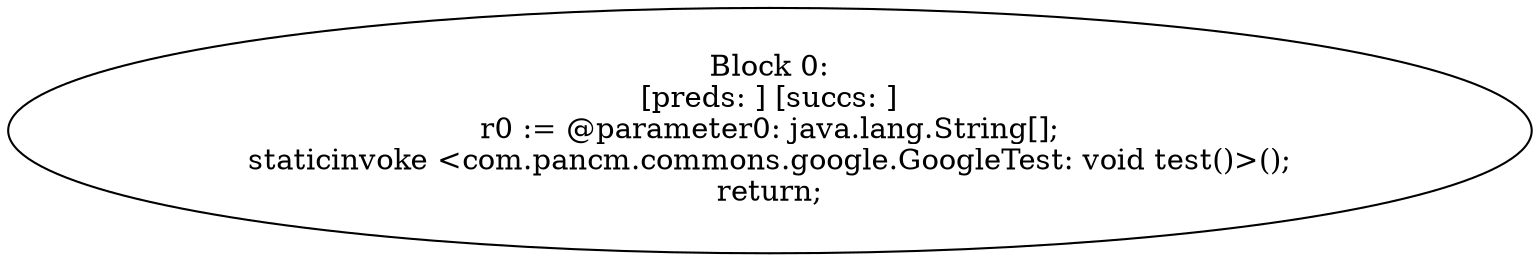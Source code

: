 digraph "unitGraph" {
    "Block 0:
[preds: ] [succs: ]
r0 := @parameter0: java.lang.String[];
staticinvoke <com.pancm.commons.google.GoogleTest: void test()>();
return;
"
}

